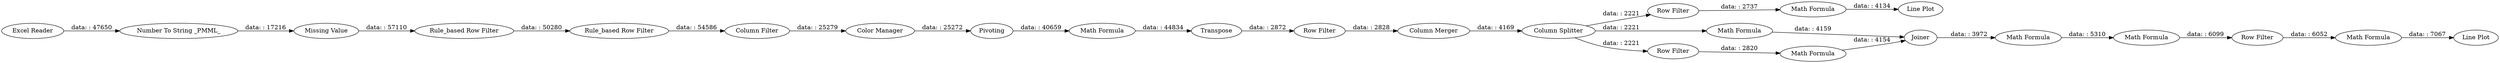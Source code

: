 digraph {
	"-7791296978673362717_60" [label=Pivoting]
	"-7791296978673362717_69" [label="Column Merger"]
	"-7791296978673362717_36" [label="Rule_based Row Filter"]
	"-7791296978673362717_81" [label="Math Formula"]
	"-7791296978673362717_83" [label="Line Plot"]
	"-7791296978673362717_68" [label="Math Formula"]
	"-7791296978673362717_70" [label="Column Splitter"]
	"-7791296978673362717_21" [label="Excel Reader"]
	"-7791296978673362717_86" [label="Line Plot"]
	"-7791296978673362717_87" [label="Row Filter"]
	"-7791296978673362717_75" [label="Math Formula"]
	"-7791296978673362717_64" [label=Transpose]
	"-7791296978673362717_88" [label="Math Formula"]
	"-7791296978673362717_89" [label="Math Formula"]
	"-7791296978673362717_77" [label=Joiner]
	"-7791296978673362717_82" [label="Row Filter"]
	"-7791296978673362717_61" [label="Missing Value"]
	"-7791296978673362717_67" [label="Row Filter"]
	"-7791296978673362717_38" [label="Number To String _PMML_"]
	"-7791296978673362717_63" [label="Math Formula"]
	"-7791296978673362717_44" [label="Rule_based Row Filter"]
	"-7791296978673362717_76" [label="Math Formula"]
	"-7791296978673362717_71" [label="Row Filter"]
	"-7791296978673362717_37" [label="Column Filter"]
	"-7791296978673362717_40" [label="Color Manager"]
	"-7791296978673362717_61" -> "-7791296978673362717_36" [label="data: : 57110"]
	"-7791296978673362717_75" -> "-7791296978673362717_77" [label="data: : 4154"]
	"-7791296978673362717_37" -> "-7791296978673362717_40" [label="data: : 25279"]
	"-7791296978673362717_68" -> "-7791296978673362717_81" [label="data: : 5310"]
	"-7791296978673362717_40" -> "-7791296978673362717_60" [label="data: : 25272"]
	"-7791296978673362717_63" -> "-7791296978673362717_64" [label="data: : 44834"]
	"-7791296978673362717_76" -> "-7791296978673362717_77" [label="data: : 4159"]
	"-7791296978673362717_81" -> "-7791296978673362717_82" [label="data: : 6099"]
	"-7791296978673362717_38" -> "-7791296978673362717_61" [label="data: : 17216"]
	"-7791296978673362717_88" -> "-7791296978673362717_86" [label="data: : 4134"]
	"-7791296978673362717_70" -> "-7791296978673362717_76" [label="data: : 2221"]
	"-7791296978673362717_67" -> "-7791296978673362717_69" [label="data: : 2828"]
	"-7791296978673362717_64" -> "-7791296978673362717_67" [label="data: : 2872"]
	"-7791296978673362717_87" -> "-7791296978673362717_88" [label="data: : 2737"]
	"-7791296978673362717_70" -> "-7791296978673362717_71" [label="data: : 2221"]
	"-7791296978673362717_44" -> "-7791296978673362717_37" [label="data: : 54586"]
	"-7791296978673362717_82" -> "-7791296978673362717_89" [label="data: : 6052"]
	"-7791296978673362717_71" -> "-7791296978673362717_75" [label="data: : 2820"]
	"-7791296978673362717_69" -> "-7791296978673362717_70" [label="data: : 4169"]
	"-7791296978673362717_21" -> "-7791296978673362717_38" [label="data: : 47650"]
	"-7791296978673362717_70" -> "-7791296978673362717_87" [label="data: : 2221"]
	"-7791296978673362717_60" -> "-7791296978673362717_63" [label="data: : 40659"]
	"-7791296978673362717_77" -> "-7791296978673362717_68" [label="data: : 3972"]
	"-7791296978673362717_89" -> "-7791296978673362717_83" [label="data: : 7067"]
	"-7791296978673362717_36" -> "-7791296978673362717_44" [label="data: : 50280"]
	rankdir=LR
}
